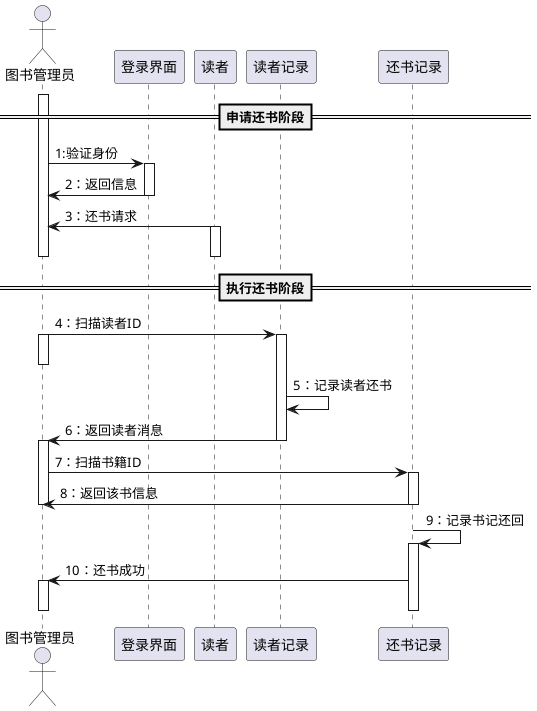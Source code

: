 @startuml
actor 图书管理员
==申请还书阶段==
activate 图书管理员
图书管理员->登录界面:1:验证身份
activate 登录界面
登录界面->图书管理员:2：返回信息
deactivate 登录界面

读者->图书管理员:3：还书请求
activate 读者
deactivate 图书管理员
deactivate 读者
==执行还书阶段==
图书管理员->读者记录:4：扫描读者ID
activate 图书管理员
activate 读者记录
deactivate 图书管理员
读者记录->读者记录:5：记录读者还书
读者记录->图书管理员:6：返回读者消息
deactivate 读者记录
activate 图书管理员
图书管理员->还书记录:7：扫描书籍ID
activate 还书记录
还书记录->图书管理员:8：返回该书信息
deactivate 还书记录
deactivate 图书管理员
还书记录->还书记录:9：记录书记还回
activate 还书记录
还书记录->图书管理员:10：还书成功
activate 图书管理员
deactivate 还书记录
deactivate 图书管理员
@enduml